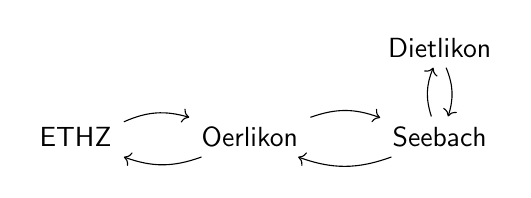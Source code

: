     \begin{tikzcd}
    &&\mathsf{Dietlikon} \arrow[d,bend left=20]\\
    \mathsf{ETHZ}\arrow[r,bend left= 20]&\mathsf{Oerlikon}\arrow[r,bend left= 20]\arrow[l,bend left= 20] &\mathsf{Seebach}\arrow[l,bend left= 20]\arrow[u,bend left=20]
    \end{tikzcd}